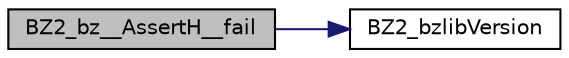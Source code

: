digraph G
{
  edge [fontname="Helvetica",fontsize="10",labelfontname="Helvetica",labelfontsize="10"];
  node [fontname="Helvetica",fontsize="10",shape=record];
  rankdir="LR";
  Node1 [label="BZ2_bz__AssertH__fail",height=0.2,width=0.4,color="black", fillcolor="grey75", style="filled" fontcolor="black"];
  Node1 -> Node2 [color="midnightblue",fontsize="10",style="solid",fontname="Helvetica"];
  Node2 [label="BZ2_bzlibVersion",height=0.2,width=0.4,color="black", fillcolor="white", style="filled",URL="$bzlib_8c.html#a42829ea7bdc028b5241ae57efcc3e78a"];
}
